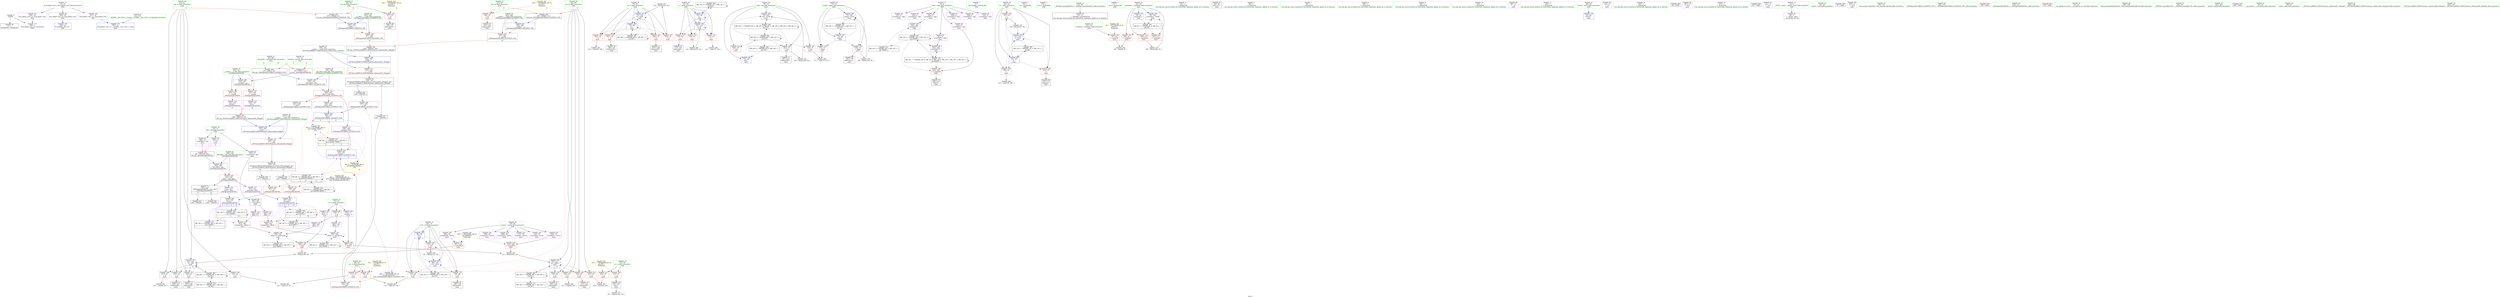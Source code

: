 digraph "SVFG" {
	label="SVFG";

	Node0x55971fe17fd0 [shape=record,color=grey,label="{NodeID: 0\nNullPtr}"];
	Node0x55971fe17fd0 -> Node0x55971fe42510[style=solid];
	Node0x55971fe17fd0 -> Node0x55971fe49710[style=solid];
	Node0x55971fe87290 [shape=record,color=black,label="{NodeID: 443\n279 = PHI(65, 81, )\n1st arg _ZNSt4pairIiiEC2IRiS2_Lb1EEEOT_OT0_ }"];
	Node0x55971fe87290 -> Node0x55971fe44ad0[style=solid];
	Node0x55971fe510a0 [shape=record,color=grey,label="{NodeID: 277\n253 = Binary(252, 94, )\n}"];
	Node0x55971fe510a0 -> Node0x55971fe44860[style=solid];
	Node0x55971fe445f0 [shape=record,color=blue,label="{NodeID: 194\n83\<--211\nnj\<--add42\nmain\n|{|<s6>11}}"];
	Node0x55971fe445f0 -> Node0x55971fe482c0[style=dashed];
	Node0x55971fe445f0 -> Node0x55971fe48390[style=dashed];
	Node0x55971fe445f0 -> Node0x55971fe48460[style=dashed];
	Node0x55971fe445f0 -> Node0x55971fe48530[style=dashed];
	Node0x55971fe445f0 -> Node0x55971fe445f0[style=dashed];
	Node0x55971fe445f0 -> Node0x55971fe5d130[style=dashed];
	Node0x55971fe445f0:s6 -> Node0x55971fe6cac0[style=dashed,color=red];
	Node0x55971fe410f0 [shape=record,color=purple,label="{NodeID: 111\n362\<--184\noffset_1\<--\n}"];
	Node0x55971fe410f0 -> Node0x55971fe4a2a0[style=solid];
	Node0x55971fe3fae0 [shape=record,color=green,label="{NodeID: 28\n59\<--60\nmoves\<--moves_field_insensitive\nmain\n}"];
	Node0x55971fe3fae0 -> Node0x55971fe419c0[style=solid];
	Node0x55971fe3fae0 -> Node0x55971fe41a90[style=solid];
	Node0x55971fe3fae0 -> Node0x55971fe41b60[style=solid];
	Node0x55971fe3fae0 -> Node0x55971fe40c10[style=solid];
	Node0x55971fe3fae0 -> Node0x55971fe40ce0[style=solid];
	Node0x55971fe3fae0 -> Node0x55971fe40db0[style=solid];
	Node0x55971fe5fe30 [shape=record,color=black,label="{NodeID: 305\nMR_14V_2 = PHI(MR_14V_3, MR_14V_1, )\npts\{64 \}\n}"];
	Node0x55971fe5fe30 -> Node0x55971fe49a80[style=dashed];
	Node0x55971fe5fe30 -> Node0x55971fe5fe30[style=dashed];
	Node0x55971fe47830 [shape=record,color=red,label="{NodeID: 139\n175\<--73\n\<--begin\nmain\n}"];
	Node0x55971fe47830 -> Node0x55971fe52420[style=solid];
	Node0x55971fe42340 [shape=record,color=green,label="{NodeID: 56\n347\<--348\n__t.addr\<--__t.addr_field_insensitive\n_ZSt7forwardIiEOT_RNSt16remove_referenceIS0_E4typeE\n}"];
	Node0x55971fe42340 -> Node0x55971fe49300[style=solid];
	Node0x55971fe42340 -> Node0x55971fe45220[style=solid];
	Node0x55971fe48ef0 [shape=record,color=red,label="{NodeID: 167\n315\<--310\n\<--__p.addr\n_ZNSt4pairIiiEaSEOS0_\n}"];
	Node0x55971fe48ef0 -> Node0x55971fe46720[style=solid];
	Node0x55971fe43a90 [shape=record,color=purple,label="{NodeID: 84\n142\<--8\narraydecay\<--tags\nmain\n}"];
	Node0x55971fe39780 [shape=record,color=green,label="{NodeID: 1\n7\<--1\n__dso_handle\<--dummyObj\nGlob }"];
	Node0x55971fe87410 [shape=record,color=black,label="{NodeID: 444\n280 = PHI(67, 83, )\n2nd arg _ZNSt4pairIiiEC2IRiS2_Lb1EEEOT_OT0_ }"];
	Node0x55971fe87410 -> Node0x55971fe44ba0[style=solid];
	Node0x55971fe51220 [shape=record,color=grey,label="{NodeID: 278\n180 = Binary(179, 94, )\n}"];
	Node0x55971fe51220 -> Node0x55971fe4a100[style=solid];
	Node0x55971fe446c0 [shape=record,color=blue,label="{NodeID: 195\n241\<--164\narrayidx57\<--\nmain\n}"];
	Node0x55971fe446c0 -> Node0x55971fe67f30[style=dashed];
	Node0x55971fe411c0 [shape=record,color=purple,label="{NodeID: 112\n360\<--185\noffset_0\<--\n}"];
	Node0x55971fe411c0 -> Node0x55971fe493d0[style=solid];
	Node0x55971fe3fbb0 [shape=record,color=green,label="{NodeID: 29\n61\<--62\ni\<--i_field_insensitive\nmain\n}"];
	Node0x55971fe3fbb0 -> Node0x55971fe46f40[style=solid];
	Node0x55971fe3fbb0 -> Node0x55971fe47010[style=solid];
	Node0x55971fe3fbb0 -> Node0x55971fe470e0[style=solid];
	Node0x55971fe3fbb0 -> Node0x55971fe499b0[style=solid];
	Node0x55971fe3fbb0 -> Node0x55971fe49c20[style=solid];
	Node0x55971fe60330 [shape=record,color=black,label="{NodeID: 306\nMR_20V_2 = PHI(MR_20V_4, MR_20V_1, )\npts\{70 \}\n}"];
	Node0x55971fe60330 -> Node0x55971fe49cf0[style=dashed];
	Node0x55971fe47900 [shape=record,color=red,label="{NodeID: 140\n179\<--73\n\<--begin\nmain\n}"];
	Node0x55971fe47900 -> Node0x55971fe42d90[style=solid];
	Node0x55971fe47900 -> Node0x55971fe51220[style=solid];
	Node0x55971fe42410 [shape=record,color=green,label="{NodeID: 57\n21\<--352\n_GLOBAL__sub_I_Fire_1_0.cpp\<--_GLOBAL__sub_I_Fire_1_0.cpp_field_insensitive\n}"];
	Node0x55971fe42410 -> Node0x55971fe49640[style=solid];
	Node0x55971fe48fc0 [shape=record,color=red,label="{NodeID: 168\n323\<--310\n\<--__p.addr\n_ZNSt4pairIiiEaSEOS0_\n}"];
	Node0x55971fe48fc0 -> Node0x55971fe467f0[style=solid];
	Node0x55971fe43b60 [shape=record,color=purple,label="{NodeID: 85\n159\<--8\narrayidx25\<--tags\nmain\n}"];
	Node0x55971fe1c5b0 [shape=record,color=green,label="{NodeID: 2\n13\<--1\n.str\<--dummyObj\nGlob }"];
	Node0x55971fe513a0 [shape=record,color=grey,label="{NodeID: 279\n128 = Binary(127, 94, )\n}"];
	Node0x55971fe513a0 -> Node0x55971fe49c20[style=solid];
	Node0x55971fe44790 [shape=record,color=blue,label="{NodeID: 196\n75\<--245\nend\<--inc59\nmain\n}"];
	Node0x55971fe44790 -> Node0x55971fe67a30[style=dashed];
	Node0x55971fe41290 [shape=record,color=purple,label="{NodeID: 113\n363\<--185\noffset_1\<--\n}"];
	Node0x55971fe41290 -> Node0x55971fe494a0[style=solid];
	Node0x55971fe3fc80 [shape=record,color=green,label="{NodeID: 30\n63\<--64\nj\<--j_field_insensitive\nmain\n}"];
	Node0x55971fe3fc80 -> Node0x55971fe471b0[style=solid];
	Node0x55971fe3fc80 -> Node0x55971fe47280[style=solid];
	Node0x55971fe3fc80 -> Node0x55971fe47350[style=solid];
	Node0x55971fe3fc80 -> Node0x55971fe49a80[style=solid];
	Node0x55971fe3fc80 -> Node0x55971fe49b50[style=solid];
	Node0x55971fe60830 [shape=record,color=black,label="{NodeID: 307\nMR_22V_2 = PHI(MR_22V_4, MR_22V_1, )\npts\{74 \}\n}"];
	Node0x55971fe60830 -> Node0x55971fe49f60[style=dashed];
	Node0x55971fe479d0 [shape=record,color=red,label="{NodeID: 141\n176\<--75\n\<--end\nmain\n}"];
	Node0x55971fe479d0 -> Node0x55971fe52420[style=solid];
	Node0x55971fe42510 [shape=record,color=black,label="{NodeID: 58\n2\<--3\ndummyVal\<--dummyVal\n}"];
	Node0x55971fe49090 [shape=record,color=red,label="{NodeID: 169\n320\<--317\n\<--call\n_ZNSt4pairIiiEaSEOS0_\n}"];
	Node0x55971fe49090 -> Node0x55971fe44fb0[style=solid];
	Node0x55971fe43c30 [shape=record,color=purple,label="{NodeID: 86\n162\<--8\narrayidx27\<--tags\nmain\n}"];
	Node0x55971fe43c30 -> Node0x55971fe49e90[style=solid];
	Node0x55971fe1c640 [shape=record,color=green,label="{NodeID: 3\n15\<--1\n.str.1\<--dummyObj\nGlob }"];
	Node0x55971fe51520 [shape=record,color=grey,label="{NodeID: 280\n123 = Binary(122, 94, )\n}"];
	Node0x55971fe51520 -> Node0x55971fe49b50[style=solid];
	Node0x55971fe44860 [shape=record,color=blue,label="{NodeID: 197\n79\<--253\nk\<--inc64\nmain\n}"];
	Node0x55971fe44860 -> Node0x55971fe47c40[style=dashed];
	Node0x55971fe44860 -> Node0x55971fe47d10[style=dashed];
	Node0x55971fe44860 -> Node0x55971fe47de0[style=dashed];
	Node0x55971fe44860 -> Node0x55971fe47eb0[style=dashed];
	Node0x55971fe44860 -> Node0x55971fe44450[style=dashed];
	Node0x55971fe44860 -> Node0x55971fe44860[style=dashed];
	Node0x55971fe44860 -> Node0x55971fe61630[style=dashed];
	Node0x55971fe41360 [shape=record,color=purple,label="{NodeID: 114\n292\<--290\nfirst\<--this1\n_ZNSt4pairIiiEC2IRiS2_Lb1EEEOT_OT0_\n}"];
	Node0x55971fe41360 -> Node0x55971fe44c70[style=solid];
	Node0x55971fe3fd50 [shape=record,color=green,label="{NodeID: 31\n65\<--66\nbi\<--bi_field_insensitive\nmain\n|{|<s1>8}}"];
	Node0x55971fe3fd50 -> Node0x55971fe47420[style=solid];
	Node0x55971fe3fd50:s1 -> Node0x55971fe87290[style=solid,color=red];
	Node0x55971fe61540 [shape=record,color=black,label="{NodeID: 308\nMR_24V_2 = PHI(MR_24V_4, MR_24V_1, )\npts\{76 \}\n}"];
	Node0x55971fe61540 -> Node0x55971fe4a030[style=dashed];
	Node0x55971fe47aa0 [shape=record,color=red,label="{NodeID: 142\n244\<--75\n\<--end\nmain\n}"];
	Node0x55971fe47aa0 -> Node0x55971fe434e0[style=solid];
	Node0x55971fe47aa0 -> Node0x55971fe45ed0[style=solid];
	Node0x55971fe42610 [shape=record,color=black,label="{NodeID: 59\n32\<--33\n\<--_ZNSt8ios_base4InitD1Ev\nCan only get source location for instruction, argument, global var or function.}"];
	Node0x55971fe49160 [shape=record,color=red,label="{NodeID: 170\n326\<--325\n\<--call3\n_ZNSt4pairIiiEaSEOS0_\n}"];
	Node0x55971fe49160 -> Node0x55971fe45080[style=solid];
	Node0x55971fe43d00 [shape=record,color=purple,label="{NodeID: 87\n229\<--8\narrayidx51\<--tags\nmain\n}"];
	Node0x55971fe1c8f0 [shape=record,color=green,label="{NodeID: 4\n17\<--1\n.str.2\<--dummyObj\nGlob }"];
	Node0x55971fe516a0 [shape=record,color=grey,label="{NodeID: 281\n202 = Binary(196, 201, )\n}"];
	Node0x55971fe516a0 -> Node0x55971fe44520[style=solid];
	Node0x55971fe44930 [shape=record,color=blue,label="{NodeID: 198\n53\<--265\ncaseIndex\<--inc68\nmain\n}"];
	Node0x55971fe44930 -> Node0x55971fe5f430[style=dashed];
	Node0x55971fe464b0 [shape=record,color=purple,label="{NodeID: 115\n299\<--290\nsecond\<--this1\n_ZNSt4pairIiiEC2IRiS2_Lb1EEEOT_OT0_\n}"];
	Node0x55971fe464b0 -> Node0x55971fe44d40[style=solid];
	Node0x55971fe3fe20 [shape=record,color=green,label="{NodeID: 32\n67\<--68\nbj\<--bj_field_insensitive\nmain\n|{|<s1>8}}"];
	Node0x55971fe3fe20 -> Node0x55971fe474f0[style=solid];
	Node0x55971fe3fe20:s1 -> Node0x55971fe87410[style=solid,color=red];
	Node0x55971fe61630 [shape=record,color=black,label="{NodeID: 309\nMR_26V_2 = PHI(MR_26V_3, MR_26V_1, )\npts\{80 \}\n}"];
	Node0x55971fe61630 -> Node0x55971fe44450[style=dashed];
	Node0x55971fe61630 -> Node0x55971fe61630[style=dashed];
	Node0x55971fe47b70 [shape=record,color=red,label="{NodeID: 143\n258\<--75\n\<--end\nmain\n}"];
	Node0x55971fe42710 [shape=record,color=black,label="{NodeID: 60\n184\<--77\n\<--p\nmain\n}"];
	Node0x55971fe42710 -> Node0x55971fe41020[style=solid];
	Node0x55971fe42710 -> Node0x55971fe410f0[style=solid];
	Node0x55971fe72820 [shape=record,color=yellow,style=double,label="{NodeID: 420\n44V_3 = CSCHI(MR_44V_2)\npts\{720000 720001 \}\nCS[]|{|<s1>9}}"];
	Node0x55971fe72820 -> Node0x55971fe63e30[style=dashed];
	Node0x55971fe72820:s1 -> Node0x55971fe6ccb0[style=dashed,color=red];
	Node0x55971fe49230 [shape=record,color=red,label="{NodeID: 171\n343\<--340\n\<--__t.addr\n_ZSt7forwardIRiEOT_RNSt16remove_referenceIS1_E4typeE\n}"];
	Node0x55971fe49230 -> Node0x55971fe43750[style=solid];
	Node0x55971fe43dd0 [shape=record,color=purple,label="{NodeID: 88\n232\<--8\narrayidx53\<--tags\nmain\n}"];
	Node0x55971fe43dd0 -> Node0x55971fe48940[style=solid];
	Node0x55971fe1c9b0 [shape=record,color=green,label="{NodeID: 5\n20\<--1\n\<--dummyObj\nCan only get source location for instruction, argument, global var or function.}"];
	Node0x55971fe51820 [shape=record,color=grey,label="{NodeID: 282\n137 = cmp(135, 136, )\n}"];
	Node0x55971fe44a00 [shape=record,color=blue,label="{NodeID: 199\n281\<--278\nthis.addr\<--this\n_ZNSt4pairIiiEC2IRiS2_Lb1EEEOT_OT0_\n}"];
	Node0x55971fe44a00 -> Node0x55971fe48a10[style=dashed];
	Node0x55971fe46580 [shape=record,color=purple,label="{NodeID: 116\n321\<--314\nfirst2\<--this1\n_ZNSt4pairIiiEaSEOS0_\n}"];
	Node0x55971fe46580 -> Node0x55971fe44fb0[style=solid];
	Node0x55971fe3fef0 [shape=record,color=green,label="{NodeID: 33\n69\<--70\ni15\<--i15_field_insensitive\nmain\n}"];
	Node0x55971fe3fef0 -> Node0x55971fe475c0[style=solid];
	Node0x55971fe3fef0 -> Node0x55971fe47690[style=solid];
	Node0x55971fe3fef0 -> Node0x55971fe47760[style=solid];
	Node0x55971fe3fef0 -> Node0x55971fe49cf0[style=solid];
	Node0x55971fe3fef0 -> Node0x55971fe49dc0[style=solid];
	Node0x55971fe61b30 [shape=record,color=black,label="{NodeID: 310\nMR_28V_2 = PHI(MR_28V_3, MR_28V_1, )\npts\{82 \}\n}"];
	Node0x55971fe61b30 -> Node0x55971fe5cc30[style=dashed];
	Node0x55971fe47c40 [shape=record,color=red,label="{NodeID: 144\n192\<--79\n\<--k\nmain\n}"];
	Node0x55971fe47c40 -> Node0x55971fe525a0[style=solid];
	Node0x55971fe427e0 [shape=record,color=black,label="{NodeID: 61\n48\<--88\nmain_ret\<--\nmain\n}"];
	Node0x55971fe6a960 [shape=record,color=yellow,style=double,label="{NodeID: 338\n4V_1 = ENCHI(MR_4V_0)\npts\{52 \}\nFun[main]}"];
	Node0x55971fe6a960 -> Node0x55971fe468c0[style=dashed];
	Node0x55971fe49300 [shape=record,color=red,label="{NodeID: 172\n350\<--347\n\<--__t.addr\n_ZSt7forwardIiEOT_RNSt16remove_referenceIS0_E4typeE\n}"];
	Node0x55971fe49300 -> Node0x55971fe43820[style=solid];
	Node0x55971fe43ea0 [shape=record,color=purple,label="{NodeID: 89\n238\<--8\narrayidx55\<--tags\nmain\n}"];
	Node0x55971fe28660 [shape=record,color=green,label="{NodeID: 6\n88\<--1\n\<--dummyObj\nCan only get source location for instruction, argument, global var or function.}"];
	Node0x55971fe6cac0 [shape=record,color=yellow,style=double,label="{NodeID: 366\n58V_1 = ENCHI(MR_58V_0)\npts\{66 68 82 84 \}\nFun[_ZNSt4pairIiiEC2IRiS2_Lb1EEEOT_OT0_]}"];
	Node0x55971fe6cac0 -> Node0x55971fe48c80[style=dashed];
	Node0x55971fe6cac0 -> Node0x55971fe48d50[style=dashed];
	Node0x55971fe519a0 [shape=record,color=grey,label="{NodeID: 283\n214 = cmp(88, 213, )\n}"];
	Node0x55971fe44ad0 [shape=record,color=blue,label="{NodeID: 200\n283\<--279\n__x.addr\<--__x\n_ZNSt4pairIiiEC2IRiS2_Lb1EEEOT_OT0_\n}"];
	Node0x55971fe44ad0 -> Node0x55971fe48ae0[style=dashed];
	Node0x55971fe46650 [shape=record,color=purple,label="{NodeID: 117\n327\<--314\nsecond4\<--this1\n_ZNSt4pairIiiEaSEOS0_\n}"];
	Node0x55971fe46650 -> Node0x55971fe45080[style=solid];
	Node0x55971fe3ffc0 [shape=record,color=green,label="{NodeID: 34\n71\<--72\nref.tmp\<--ref.tmp_field_insensitive\nmain\n|{<s0>8|<s1>9}}"];
	Node0x55971fe3ffc0:s0 -> Node0x55971fe87110[style=solid,color=red];
	Node0x55971fe3ffc0:s1 -> Node0x55971fe85c30[style=solid,color=red];
	Node0x55971fe62030 [shape=record,color=black,label="{NodeID: 311\nMR_30V_2 = PHI(MR_30V_3, MR_30V_1, )\npts\{84 \}\n}"];
	Node0x55971fe62030 -> Node0x55971fe5d130[style=dashed];
	Node0x55971fe47d10 [shape=record,color=red,label="{NodeID: 145\n197\<--79\n\<--k\nmain\n}"];
	Node0x55971fe47d10 -> Node0x55971fe42f30[style=solid];
	Node0x55971fe428b0 [shape=record,color=black,label="{NodeID: 62\n114\<--113\nidxprom\<--\nmain\n}"];
	Node0x55971fe493d0 [shape=record,color=red,label="{NodeID: 173\n361\<--360\ndummyVal\<--offset_0\nmain\n}"];
	Node0x55971fe493d0 -> Node0x55971fe4a1d0[style=solid];
	Node0x55971fe43f70 [shape=record,color=purple,label="{NodeID: 90\n241\<--8\narrayidx57\<--tags\nmain\n}"];
	Node0x55971fe43f70 -> Node0x55971fe446c0[style=solid];
	Node0x55971fe28720 [shape=record,color=green,label="{NodeID: 7\n94\<--1\n\<--dummyObj\nCan only get source location for instruction, argument, global var or function.}"];
	Node0x55971fe51b20 [shape=record,color=grey,label="{NodeID: 284\n221 = cmp(88, 220, )\n}"];
	Node0x55971fe44ba0 [shape=record,color=blue,label="{NodeID: 201\n285\<--280\n__y.addr\<--__y\n_ZNSt4pairIiiEC2IRiS2_Lb1EEEOT_OT0_\n}"];
	Node0x55971fe44ba0 -> Node0x55971fe48bb0[style=dashed];
	Node0x55971fe46720 [shape=record,color=purple,label="{NodeID: 118\n316\<--315\nfirst\<--\n_ZNSt4pairIiiEaSEOS0_\n|{<s0>16}}"];
	Node0x55971fe46720:s0 -> Node0x55971fe86d80[style=solid,color=red];
	Node0x55971fe40090 [shape=record,color=green,label="{NodeID: 35\n73\<--74\nbegin\<--begin_field_insensitive\nmain\n}"];
	Node0x55971fe40090 -> Node0x55971fe47830[style=solid];
	Node0x55971fe40090 -> Node0x55971fe47900[style=solid];
	Node0x55971fe40090 -> Node0x55971fe49f60[style=solid];
	Node0x55971fe40090 -> Node0x55971fe4a100[style=solid];
	Node0x55971fe62530 [shape=record,color=black,label="{NodeID: 312\nMR_32V_2 = PHI(MR_32V_4, MR_32V_1, )\npts\{90000 \}\n}"];
	Node0x55971fe62530 -> Node0x55971fe49e90[style=dashed];
	Node0x55971fe47de0 [shape=record,color=red,label="{NodeID: 146\n206\<--79\n\<--k\nmain\n}"];
	Node0x55971fe47de0 -> Node0x55971fe43000[style=solid];
	Node0x55971fe42980 [shape=record,color=black,label="{NodeID: 63\n117\<--116\nidxprom8\<--\nmain\n}"];
	Node0x55971fe72bc0 [shape=record,color=yellow,style=double,label="{NodeID: 423\n46V_5 = CSCHI(MR_46V_4)\npts\{860000 860001 \}\nCS[]|{|<s1>12}}"];
	Node0x55971fe72bc0 -> Node0x55971fe66b30[style=dashed];
	Node0x55971fe72bc0:s1 -> Node0x55971fe6ccb0[style=dashed,color=red];
	Node0x55971fe6ab20 [shape=record,color=yellow,style=double,label="{NodeID: 340\n8V_1 = ENCHI(MR_8V_0)\npts\{56 \}\nFun[main]}"];
	Node0x55971fe6ab20 -> Node0x55971fe46c00[style=dashed];
	Node0x55971fe6ab20 -> Node0x55971fe46cd0[style=dashed];
	Node0x55971fe494a0 [shape=record,color=red,label="{NodeID: 174\n364\<--363\ndummyVal\<--offset_1\nmain\n}"];
	Node0x55971fe494a0 -> Node0x55971fe4a2a0[style=solid];
	Node0x55971fe44040 [shape=record,color=purple,label="{NodeID: 91\n168\<--10\n\<--bfs\nmain\n|{<s0>9}}"];
	Node0x55971fe44040:s0 -> Node0x55971fe84940[style=solid,color=red];
	Node0x55971fe287e0 [shape=record,color=green,label="{NodeID: 8\n106\<--1\n\<--dummyObj\nCan only get source location for instruction, argument, global var or function.}"];
	Node0x55971fe6ccb0 [shape=record,color=yellow,style=double,label="{NodeID: 368\n66V_1 = ENCHI(MR_66V_0)\npts\{720000 720001 860000 860001 \}\nFun[_ZNSt4pairIiiEaSEOS0_]}"];
	Node0x55971fe6ccb0 -> Node0x55971fe49090[style=dashed];
	Node0x55971fe6ccb0 -> Node0x55971fe49160[style=dashed];
	Node0x55971fe51ca0 [shape=record,color=grey,label="{NodeID: 285\n218 = cmp(216, 217, )\n}"];
	Node0x55971fe44c70 [shape=record,color=blue,label="{NodeID: 202\n292\<--297\nfirst\<--\n_ZNSt4pairIiiEC2IRiS2_Lb1EEEOT_OT0_\n|{<s0>8|<s1>11}}"];
	Node0x55971fe44c70:s0 -> Node0x55971fe72820[style=dashed,color=blue];
	Node0x55971fe44c70:s1 -> Node0x55971fe72bc0[style=dashed,color=blue];
	Node0x55971fe467f0 [shape=record,color=purple,label="{NodeID: 119\n324\<--323\nsecond\<--\n_ZNSt4pairIiiEaSEOS0_\n|{<s0>17}}"];
	Node0x55971fe467f0:s0 -> Node0x55971fe86d80[style=solid,color=red];
	Node0x55971fe40160 [shape=record,color=green,label="{NodeID: 36\n75\<--76\nend\<--end_field_insensitive\nmain\n}"];
	Node0x55971fe40160 -> Node0x55971fe479d0[style=solid];
	Node0x55971fe40160 -> Node0x55971fe47aa0[style=solid];
	Node0x55971fe40160 -> Node0x55971fe47b70[style=solid];
	Node0x55971fe40160 -> Node0x55971fe4a030[style=solid];
	Node0x55971fe40160 -> Node0x55971fe44790[style=solid];
	Node0x55971fe62a30 [shape=record,color=black,label="{NodeID: 313\nMR_34V_2 = PHI(MR_34V_4, MR_34V_1, )\npts\{120000 \}\n|{<s0>9}}"];
	Node0x55971fe62a30:s0 -> Node0x55971fe44fb0[style=dashed,color=red];
	Node0x55971fe47eb0 [shape=record,color=red,label="{NodeID: 147\n252\<--79\n\<--k\nmain\n}"];
	Node0x55971fe47eb0 -> Node0x55971fe510a0[style=solid];
	Node0x55971fe42a50 [shape=record,color=black,label="{NodeID: 64\n140\<--139\nidxprom19\<--\nmain\n}"];
	Node0x55971fe6ac00 [shape=record,color=yellow,style=double,label="{NodeID: 341\n10V_1 = ENCHI(MR_10V_0)\npts\{58 \}\nFun[main]}"];
	Node0x55971fe6ac00 -> Node0x55971fe46da0[style=dashed];
	Node0x55971fe6ac00 -> Node0x55971fe46e70[style=dashed];
	Node0x55971fe49570 [shape=record,color=blue,label="{NodeID: 175\n356\<--20\nllvm.global_ctors_0\<--\nGlob }"];
	Node0x55971fe44110 [shape=record,color=purple,label="{NodeID: 92\n183\<--10\narrayidx32\<--bfs\nmain\n}"];
	Node0x55971fe44110 -> Node0x55971fe42e60[style=solid];
	Node0x55971fe288a0 [shape=record,color=green,label="{NodeID: 9\n146\<--1\n\<--dummyObj\nCan only get source location for instruction, argument, global var or function.}"];
	Node0x55971fe51e20 [shape=record,color=grey,label="{NodeID: 286\n111 = cmp(110, 106, )\n}"];
	Node0x55971fe44d40 [shape=record,color=blue,label="{NodeID: 203\n299\<--302\nsecond\<--\n_ZNSt4pairIiiEC2IRiS2_Lb1EEEOT_OT0_\n|{<s0>8|<s1>11}}"];
	Node0x55971fe44d40:s0 -> Node0x55971fe72820[style=dashed,color=blue];
	Node0x55971fe44d40:s1 -> Node0x55971fe72bc0[style=dashed,color=blue];
	Node0x55971fe468c0 [shape=record,color=red,label="{NodeID: 120\n97\<--51\n\<--caseNum\nmain\n}"];
	Node0x55971fe468c0 -> Node0x55971fe522a0[style=solid];
	Node0x55971fe40230 [shape=record,color=green,label="{NodeID: 37\n77\<--78\np\<--p_field_insensitive\nmain\n}"];
	Node0x55971fe40230 -> Node0x55971fe42710[style=solid];
	Node0x55971fe40230 -> Node0x55971fe40e80[style=solid];
	Node0x55971fe40230 -> Node0x55971fe40f50[style=solid];
	Node0x55971fe62f30 [shape=record,color=black,label="{NodeID: 314\nMR_36V_2 = PHI(MR_36V_4, MR_36V_1, )\npts\{120001 \}\n|{<s0>9}}"];
	Node0x55971fe62f30:s0 -> Node0x55971fe45080[style=dashed,color=red];
	Node0x55971fe47f80 [shape=record,color=red,label="{NodeID: 148\n213\<--81\n\<--ni\nmain\n}"];
	Node0x55971fe47f80 -> Node0x55971fe519a0[style=solid];
	Node0x55971fe42b20 [shape=record,color=black,label="{NodeID: 65\n144\<--143\nconv\<--\nmain\n}"];
	Node0x55971fe42b20 -> Node0x55971fe46050[style=solid];
	Node0x55971fe49640 [shape=record,color=blue,label="{NodeID: 176\n357\<--21\nllvm.global_ctors_1\<--_GLOBAL__sub_I_Fire_1_0.cpp\nGlob }"];
	Node0x55971fe441e0 [shape=record,color=purple,label="{NodeID: 93\n248\<--10\narrayidx61\<--bfs\nmain\n|{<s0>12}}"];
	Node0x55971fe441e0:s0 -> Node0x55971fe84940[style=solid,color=red];
	Node0x55971fe28960 [shape=record,color=green,label="{NodeID: 10\n148\<--1\n\<--dummyObj\nCan only get source location for instruction, argument, global var or function.}"];
	Node0x55971fe51fa0 [shape=record,color=grey,label="{NodeID: 287\n225 = cmp(223, 224, )\n}"];
	Node0x55971fe44e10 [shape=record,color=blue,label="{NodeID: 204\n308\<--306\nthis.addr\<--this\n_ZNSt4pairIiiEaSEOS0_\n}"];
	Node0x55971fe44e10 -> Node0x55971fe48e20[style=dashed];
	Node0x55971fe46990 [shape=record,color=red,label="{NodeID: 121\n96\<--53\n\<--caseIndex\nmain\n}"];
	Node0x55971fe46990 -> Node0x55971fe522a0[style=solid];
	Node0x55971fe40300 [shape=record,color=green,label="{NodeID: 38\n79\<--80\nk\<--k_field_insensitive\nmain\n}"];
	Node0x55971fe40300 -> Node0x55971fe47c40[style=solid];
	Node0x55971fe40300 -> Node0x55971fe47d10[style=solid];
	Node0x55971fe40300 -> Node0x55971fe47de0[style=solid];
	Node0x55971fe40300 -> Node0x55971fe47eb0[style=solid];
	Node0x55971fe40300 -> Node0x55971fe44450[style=solid];
	Node0x55971fe40300 -> Node0x55971fe44860[style=solid];
	Node0x55971fe63430 [shape=record,color=black,label="{NodeID: 315\nMR_40V_2 = PHI(MR_40V_3, MR_40V_1, )\npts\{780000 \}\n}"];
	Node0x55971fe63430 -> Node0x55971fe4a1d0[style=dashed];
	Node0x55971fe63430 -> Node0x55971fe63430[style=dashed];
	Node0x55971fe48050 [shape=record,color=red,label="{NodeID: 149\n216\<--81\n\<--ni\nmain\n}"];
	Node0x55971fe48050 -> Node0x55971fe51ca0[style=solid];
	Node0x55971fe42bf0 [shape=record,color=black,label="{NodeID: 66\n158\<--157\nidxprom24\<--\nmain\n}"];
	Node0x55971fe84940 [shape=record,color=black,label="{NodeID: 426\n306 = PHI(168, 248, )\n0th arg _ZNSt4pairIiiEaSEOS0_ }"];
	Node0x55971fe84940 -> Node0x55971fe44e10[style=solid];
	Node0x55971fe49710 [shape=record,color=blue, style = dotted,label="{NodeID: 177\n358\<--3\nllvm.global_ctors_2\<--dummyVal\nGlob }"];
	Node0x55971fe442b0 [shape=record,color=purple,label="{NodeID: 94\n89\<--13\n\<--.str\nmain\n}"];
	Node0x55971fe28a60 [shape=record,color=green,label="{NodeID: 11\n149\<--1\n\<--dummyObj\nCan only get source location for instruction, argument, global var or function.}"];
	Node0x55971fe52120 [shape=record,color=grey,label="{NodeID: 288\n105 = cmp(104, 106, )\n}"];
	Node0x55971fe44ee0 [shape=record,color=blue,label="{NodeID: 205\n310\<--307\n__p.addr\<--__p\n_ZNSt4pairIiiEaSEOS0_\n}"];
	Node0x55971fe44ee0 -> Node0x55971fe48ef0[style=dashed];
	Node0x55971fe44ee0 -> Node0x55971fe48fc0[style=dashed];
	Node0x55971fe46a60 [shape=record,color=red,label="{NodeID: 122\n257\<--53\n\<--caseIndex\nmain\n}"];
	Node0x55971fe403d0 [shape=record,color=green,label="{NodeID: 39\n81\<--82\nni\<--ni_field_insensitive\nmain\n|{|<s5>11}}"];
	Node0x55971fe403d0 -> Node0x55971fe47f80[style=solid];
	Node0x55971fe403d0 -> Node0x55971fe48050[style=solid];
	Node0x55971fe403d0 -> Node0x55971fe48120[style=solid];
	Node0x55971fe403d0 -> Node0x55971fe481f0[style=solid];
	Node0x55971fe403d0 -> Node0x55971fe44520[style=solid];
	Node0x55971fe403d0:s5 -> Node0x55971fe87290[style=solid,color=red];
	Node0x55971fe63930 [shape=record,color=black,label="{NodeID: 316\nMR_42V_2 = PHI(MR_42V_3, MR_42V_1, )\npts\{780001 \}\n}"];
	Node0x55971fe63930 -> Node0x55971fe4a2a0[style=dashed];
	Node0x55971fe63930 -> Node0x55971fe63930[style=dashed];
	Node0x55971fe48120 [shape=record,color=red,label="{NodeID: 150\n227\<--81\n\<--ni\nmain\n}"];
	Node0x55971fe48120 -> Node0x55971fe430d0[style=solid];
	Node0x55971fe42cc0 [shape=record,color=black,label="{NodeID: 67\n161\<--160\nidxprom26\<--\nmain\n}"];
	Node0x55971fe85c30 [shape=record,color=black,label="{NodeID: 427\n307 = PHI(71, 85, )\n1st arg _ZNSt4pairIiiEaSEOS0_ }"];
	Node0x55971fe85c30 -> Node0x55971fe44ee0[style=solid];
	Node0x55971fe6aea0 [shape=record,color=yellow,style=double,label="{NodeID: 344\n16V_1 = ENCHI(MR_16V_0)\npts\{66 \}\nFun[main]|{|<s1>8}}"];
	Node0x55971fe6aea0 -> Node0x55971fe47420[style=dashed];
	Node0x55971fe6aea0:s1 -> Node0x55971fe6cac0[style=dashed,color=red];
	Node0x55971fe49810 [shape=record,color=blue,label="{NodeID: 178\n49\<--88\nretval\<--\nmain\n}"];
	Node0x55971fe44380 [shape=record,color=purple,label="{NodeID: 95\n119\<--13\n\<--.str\nmain\n}"];
	Node0x55971fe28b60 [shape=record,color=green,label="{NodeID: 12\n164\<--1\n\<--dummyObj\nCan only get source location for instruction, argument, global var or function.}"];
	Node0x55971fe522a0 [shape=record,color=grey,label="{NodeID: 289\n98 = cmp(96, 97, )\n}"];
	Node0x55971fe44fb0 [shape=record,color=blue,label="{NodeID: 206\n321\<--320\nfirst2\<--\n_ZNSt4pairIiiEaSEOS0_\n|{<s0>9|<s1>9|<s2>9|<s3>12}}"];
	Node0x55971fe44fb0:s0 -> Node0x55971fe493d0[style=dashed,color=blue];
	Node0x55971fe44fb0:s1 -> Node0x55971fe62a30[style=dashed,color=blue];
	Node0x55971fe44fb0:s2 -> Node0x55971fe66130[style=dashed,color=blue];
	Node0x55971fe44fb0:s3 -> Node0x55971fe66130[style=dashed,color=blue];
	Node0x55971fe46b30 [shape=record,color=red,label="{NodeID: 123\n264\<--53\n\<--caseIndex\nmain\n}"];
	Node0x55971fe46b30 -> Node0x55971fe46350[style=solid];
	Node0x55971fe404a0 [shape=record,color=green,label="{NodeID: 40\n83\<--84\nnj\<--nj_field_insensitive\nmain\n|{|<s5>11}}"];
	Node0x55971fe404a0 -> Node0x55971fe482c0[style=solid];
	Node0x55971fe404a0 -> Node0x55971fe48390[style=solid];
	Node0x55971fe404a0 -> Node0x55971fe48460[style=solid];
	Node0x55971fe404a0 -> Node0x55971fe48530[style=solid];
	Node0x55971fe404a0 -> Node0x55971fe445f0[style=solid];
	Node0x55971fe404a0:s5 -> Node0x55971fe87410[style=solid,color=red];
	Node0x55971fe63e30 [shape=record,color=black,label="{NodeID: 317\nMR_44V_2 = PHI(MR_44V_3, MR_44V_1, )\npts\{720000 720001 \}\n|{<s0>8|<s1>8}}"];
	Node0x55971fe63e30:s0 -> Node0x55971fe44c70[style=dashed,color=red];
	Node0x55971fe63e30:s1 -> Node0x55971fe44d40[style=dashed,color=red];
	Node0x55971fe481f0 [shape=record,color=red,label="{NodeID: 151\n236\<--81\n\<--ni\nmain\n}"];
	Node0x55971fe481f0 -> Node0x55971fe43340[style=solid];
	Node0x55971fe42d90 [shape=record,color=black,label="{NodeID: 68\n182\<--179\nidxprom31\<--\nmain\n}"];
	Node0x55971fe85db0 [shape=record,color=black,label="{NodeID: 428\n90 = PHI()\n}"];
	Node0x55971fe6af80 [shape=record,color=yellow,style=double,label="{NodeID: 345\n18V_1 = ENCHI(MR_18V_0)\npts\{68 \}\nFun[main]|{|<s1>8}}"];
	Node0x55971fe6af80 -> Node0x55971fe474f0[style=dashed];
	Node0x55971fe6af80:s1 -> Node0x55971fe6cac0[style=dashed,color=red];
	Node0x55971fe498e0 [shape=record,color=blue,label="{NodeID: 179\n53\<--94\ncaseIndex\<--\nmain\n}"];
	Node0x55971fe498e0 -> Node0x55971fe5f430[style=dashed];
	Node0x55971fe41450 [shape=record,color=purple,label="{NodeID: 96\n100\<--15\n\<--.str.1\nmain\n}"];
	Node0x55971fe3ed80 [shape=record,color=green,label="{NodeID: 13\n187\<--1\n\<--dummyObj\nCan only get source location for instruction, argument, global var or function.}"];
	Node0x55971fe52420 [shape=record,color=grey,label="{NodeID: 290\n177 = cmp(175, 176, )\n}"];
	Node0x55971fe45080 [shape=record,color=blue,label="{NodeID: 207\n327\<--326\nsecond4\<--\n_ZNSt4pairIiiEaSEOS0_\n|{<s0>9|<s1>9|<s2>9|<s3>12}}"];
	Node0x55971fe45080:s0 -> Node0x55971fe494a0[style=dashed,color=blue];
	Node0x55971fe45080:s1 -> Node0x55971fe62f30[style=dashed,color=blue];
	Node0x55971fe45080:s2 -> Node0x55971fe66630[style=dashed,color=blue];
	Node0x55971fe45080:s3 -> Node0x55971fe66630[style=dashed,color=blue];
	Node0x55971fe46c00 [shape=record,color=red,label="{NodeID: 124\n136\<--55\n\<--si\nmain\n}"];
	Node0x55971fe46c00 -> Node0x55971fe51820[style=solid];
	Node0x55971fe40570 [shape=record,color=green,label="{NodeID: 41\n85\<--86\nref.tmp58\<--ref.tmp58_field_insensitive\nmain\n|{<s0>11|<s1>12}}"];
	Node0x55971fe40570:s0 -> Node0x55971fe87110[style=solid,color=red];
	Node0x55971fe40570:s1 -> Node0x55971fe85c30[style=solid,color=red];
	Node0x55971fe64330 [shape=record,color=black,label="{NodeID: 318\nMR_46V_2 = PHI(MR_46V_3, MR_46V_1, )\npts\{860000 860001 \}\n}"];
	Node0x55971fe64330 -> Node0x55971fe64330[style=dashed];
	Node0x55971fe64330 -> Node0x55971fe66b30[style=dashed];
	Node0x55971fe482c0 [shape=record,color=red,label="{NodeID: 152\n220\<--83\n\<--nj\nmain\n}"];
	Node0x55971fe482c0 -> Node0x55971fe51b20[style=solid];
	Node0x55971fe42e60 [shape=record,color=black,label="{NodeID: 69\n185\<--183\n\<--arrayidx32\nmain\n}"];
	Node0x55971fe42e60 -> Node0x55971fe411c0[style=solid];
	Node0x55971fe42e60 -> Node0x55971fe41290[style=solid];
	Node0x55971fe85eb0 [shape=record,color=black,label="{NodeID: 429\n101 = PHI()\n}"];
	Node0x55971fe499b0 [shape=record,color=blue,label="{NodeID: 180\n61\<--88\ni\<--\nmain\n}"];
	Node0x55971fe499b0 -> Node0x55971fe46f40[style=dashed];
	Node0x55971fe499b0 -> Node0x55971fe47010[style=dashed];
	Node0x55971fe499b0 -> Node0x55971fe470e0[style=dashed];
	Node0x55971fe499b0 -> Node0x55971fe49c20[style=dashed];
	Node0x55971fe499b0 -> Node0x55971fe5f930[style=dashed];
	Node0x55971fe41520 [shape=record,color=purple,label="{NodeID: 97\n131\<--15\n\<--.str.1\nmain\n}"];
	Node0x55971fe3ee10 [shape=record,color=green,label="{NodeID: 14\n4\<--6\n_ZStL8__ioinit\<--_ZStL8__ioinit_field_insensitive\nGlob }"];
	Node0x55971fe3ee10 -> Node0x55971fe438f0[style=solid];
	Node0x55971fe525a0 [shape=record,color=grey,label="{NodeID: 291\n193 = cmp(192, 106, )\n}"];
	Node0x55971fe45150 [shape=record,color=blue,label="{NodeID: 208\n340\<--339\n__t.addr\<--__t\n_ZSt7forwardIRiEOT_RNSt16remove_referenceIS1_E4typeE\n}"];
	Node0x55971fe45150 -> Node0x55971fe49230[style=dashed];
	Node0x55971fe46cd0 [shape=record,color=red,label="{NodeID: 125\n217\<--55\n\<--si\nmain\n}"];
	Node0x55971fe46cd0 -> Node0x55971fe51ca0[style=solid];
	Node0x55971fe40640 [shape=record,color=green,label="{NodeID: 42\n91\<--92\nscanf\<--scanf_field_insensitive\n}"];
	Node0x55971fe48390 [shape=record,color=red,label="{NodeID: 153\n223\<--83\n\<--nj\nmain\n}"];
	Node0x55971fe48390 -> Node0x55971fe51fa0[style=solid];
	Node0x55971fe42f30 [shape=record,color=black,label="{NodeID: 70\n198\<--197\nidxprom36\<--\nmain\n}"];
	Node0x55971fe85fb0 [shape=record,color=black,label="{NodeID: 430\n31 = PHI()\n}"];
	Node0x55971fe49a80 [shape=record,color=blue,label="{NodeID: 181\n63\<--88\nj\<--\nmain\n}"];
	Node0x55971fe49a80 -> Node0x55971fe471b0[style=dashed];
	Node0x55971fe49a80 -> Node0x55971fe47280[style=dashed];
	Node0x55971fe49a80 -> Node0x55971fe47350[style=dashed];
	Node0x55971fe49a80 -> Node0x55971fe49a80[style=dashed];
	Node0x55971fe49a80 -> Node0x55971fe49b50[style=dashed];
	Node0x55971fe49a80 -> Node0x55971fe5fe30[style=dashed];
	Node0x55971fe415f0 [shape=record,color=purple,label="{NodeID: 98\n259\<--17\n\<--.str.2\nmain\n}"];
	Node0x55971fe3eed0 [shape=record,color=green,label="{NodeID: 15\n8\<--9\ntags\<--tags_field_insensitive\nGlob }"];
	Node0x55971fe3eed0 -> Node0x55971fe439c0[style=solid];
	Node0x55971fe3eed0 -> Node0x55971fe43a90[style=solid];
	Node0x55971fe3eed0 -> Node0x55971fe43b60[style=solid];
	Node0x55971fe3eed0 -> Node0x55971fe43c30[style=solid];
	Node0x55971fe3eed0 -> Node0x55971fe43d00[style=solid];
	Node0x55971fe3eed0 -> Node0x55971fe43dd0[style=solid];
	Node0x55971fe3eed0 -> Node0x55971fe43ea0[style=solid];
	Node0x55971fe3eed0 -> Node0x55971fe43f70[style=solid];
	Node0x55971fe45220 [shape=record,color=blue,label="{NodeID: 209\n347\<--346\n__t.addr\<--__t\n_ZSt7forwardIiEOT_RNSt16remove_referenceIS0_E4typeE\n}"];
	Node0x55971fe45220 -> Node0x55971fe49300[style=dashed];
	Node0x55971fe46da0 [shape=record,color=red,label="{NodeID: 126\n143\<--57\n\<--sj\nmain\n}"];
	Node0x55971fe46da0 -> Node0x55971fe42b20[style=solid];
	Node0x55971fe40740 [shape=record,color=green,label="{NodeID: 43\n150\<--151\nllvm.memset.p0i8.i64\<--llvm.memset.p0i8.i64_field_insensitive\n}"];
	Node0x55971fe48460 [shape=record,color=red,label="{NodeID: 154\n230\<--83\n\<--nj\nmain\n}"];
	Node0x55971fe48460 -> Node0x55971fe431a0[style=solid];
	Node0x55971fe43000 [shape=record,color=black,label="{NodeID: 71\n207\<--206\nidxprom39\<--\nmain\n}"];
	Node0x55971fe860b0 [shape=record,color=black,label="{NodeID: 431\n169 = PHI(305, )\n}"];
	Node0x55971fe49b50 [shape=record,color=blue,label="{NodeID: 182\n63\<--123\nj\<--inc\nmain\n}"];
	Node0x55971fe49b50 -> Node0x55971fe471b0[style=dashed];
	Node0x55971fe49b50 -> Node0x55971fe47280[style=dashed];
	Node0x55971fe49b50 -> Node0x55971fe47350[style=dashed];
	Node0x55971fe49b50 -> Node0x55971fe49a80[style=dashed];
	Node0x55971fe49b50 -> Node0x55971fe49b50[style=dashed];
	Node0x55971fe49b50 -> Node0x55971fe5fe30[style=dashed];
	Node0x55971fe416c0 [shape=record,color=purple,label="{NodeID: 99\n356\<--19\nllvm.global_ctors_0\<--llvm.global_ctors\nGlob }"];
	Node0x55971fe416c0 -> Node0x55971fe49570[style=solid];
	Node0x55971fe3efd0 [shape=record,color=green,label="{NodeID: 16\n10\<--12\nbfs\<--bfs_field_insensitive\nGlob }"];
	Node0x55971fe3efd0 -> Node0x55971fe44040[style=solid];
	Node0x55971fe3efd0 -> Node0x55971fe44110[style=solid];
	Node0x55971fe3efd0 -> Node0x55971fe441e0[style=solid];
	Node0x55971fe5c230 [shape=record,color=black,label="{NodeID: 293\nMR_24V_4 = PHI(MR_24V_5, MR_24V_3, )\npts\{76 \}\n}"];
	Node0x55971fe5c230 -> Node0x55971fe479d0[style=dashed];
	Node0x55971fe5c230 -> Node0x55971fe47aa0[style=dashed];
	Node0x55971fe5c230 -> Node0x55971fe47b70[style=dashed];
	Node0x55971fe5c230 -> Node0x55971fe44790[style=dashed];
	Node0x55971fe5c230 -> Node0x55971fe5c230[style=dashed];
	Node0x55971fe5c230 -> Node0x55971fe61540[style=dashed];
	Node0x55971fe5c230 -> Node0x55971fe67a30[style=dashed];
	Node0x55971fe46e70 [shape=record,color=red,label="{NodeID: 127\n224\<--57\n\<--sj\nmain\n}"];
	Node0x55971fe46e70 -> Node0x55971fe51fa0[style=solid];
	Node0x55971fe40840 [shape=record,color=green,label="{NodeID: 44\n166\<--167\n_ZNSt4pairIiiEC2IRiS2_Lb1EEEOT_OT0_\<--_ZNSt4pairIiiEC2IRiS2_Lb1EEEOT_OT0__field_insensitive\n}"];
	Node0x55971fe48530 [shape=record,color=red,label="{NodeID: 155\n239\<--83\n\<--nj\nmain\n}"];
	Node0x55971fe48530 -> Node0x55971fe43410[style=solid];
	Node0x55971fe430d0 [shape=record,color=black,label="{NodeID: 72\n228\<--227\nidxprom50\<--\nmain\n}"];
	Node0x55971fe86250 [shape=record,color=black,label="{NodeID: 432\n120 = PHI()\n}"];
	Node0x55971fe49c20 [shape=record,color=blue,label="{NodeID: 183\n61\<--128\ni\<--inc12\nmain\n}"];
	Node0x55971fe49c20 -> Node0x55971fe46f40[style=dashed];
	Node0x55971fe49c20 -> Node0x55971fe47010[style=dashed];
	Node0x55971fe49c20 -> Node0x55971fe470e0[style=dashed];
	Node0x55971fe49c20 -> Node0x55971fe49c20[style=dashed];
	Node0x55971fe49c20 -> Node0x55971fe5f930[style=dashed];
	Node0x55971fe417c0 [shape=record,color=purple,label="{NodeID: 100\n357\<--19\nllvm.global_ctors_1\<--llvm.global_ctors\nGlob }"];
	Node0x55971fe417c0 -> Node0x55971fe49640[style=solid];
	Node0x55971fe3f0d0 [shape=record,color=green,label="{NodeID: 17\n19\<--23\nllvm.global_ctors\<--llvm.global_ctors_field_insensitive\nGlob }"];
	Node0x55971fe3f0d0 -> Node0x55971fe416c0[style=solid];
	Node0x55971fe3f0d0 -> Node0x55971fe417c0[style=solid];
	Node0x55971fe3f0d0 -> Node0x55971fe418c0[style=solid];
	Node0x55971fe46f40 [shape=record,color=red,label="{NodeID: 128\n104\<--61\n\<--i\nmain\n}"];
	Node0x55971fe46f40 -> Node0x55971fe52120[style=solid];
	Node0x55971fe40940 [shape=record,color=green,label="{NodeID: 45\n170\<--171\n_ZNSt4pairIiiEaSEOS0_\<--_ZNSt4pairIiiEaSEOS0__field_insensitive\n}"];
	Node0x55971fe48600 [shape=record,color=red,label="{NodeID: 156\n196\<--195\n\<--first\nmain\n}"];
	Node0x55971fe48600 -> Node0x55971fe516a0[style=solid];
	Node0x55971fe431a0 [shape=record,color=black,label="{NodeID: 73\n231\<--230\nidxprom52\<--\nmain\n}"];
	Node0x55971fe86320 [shape=record,color=black,label="{NodeID: 433\n132 = PHI()\n}"];
	Node0x55971fe49cf0 [shape=record,color=blue,label="{NodeID: 184\n69\<--88\ni15\<--\nmain\n}"];
	Node0x55971fe49cf0 -> Node0x55971fe475c0[style=dashed];
	Node0x55971fe49cf0 -> Node0x55971fe47690[style=dashed];
	Node0x55971fe49cf0 -> Node0x55971fe47760[style=dashed];
	Node0x55971fe49cf0 -> Node0x55971fe49dc0[style=dashed];
	Node0x55971fe49cf0 -> Node0x55971fe60330[style=dashed];
	Node0x55971fe418c0 [shape=record,color=purple,label="{NodeID: 101\n358\<--19\nllvm.global_ctors_2\<--llvm.global_ctors\nGlob }"];
	Node0x55971fe418c0 -> Node0x55971fe49710[style=solid];
	Node0x55971fe3f1d0 [shape=record,color=green,label="{NodeID: 18\n24\<--25\n__cxx_global_var_init\<--__cxx_global_var_init_field_insensitive\n}"];
	Node0x55971fe5cc30 [shape=record,color=black,label="{NodeID: 295\nMR_28V_3 = PHI(MR_28V_4, MR_28V_2, )\npts\{82 \}\n}"];
	Node0x55971fe5cc30 -> Node0x55971fe44520[style=dashed];
	Node0x55971fe5cc30 -> Node0x55971fe5cc30[style=dashed];
	Node0x55971fe5cc30 -> Node0x55971fe61b30[style=dashed];
	Node0x55971fe47010 [shape=record,color=red,label="{NodeID: 129\n113\<--61\n\<--i\nmain\n}"];
	Node0x55971fe47010 -> Node0x55971fe428b0[style=solid];
	Node0x55971fe40a40 [shape=record,color=green,label="{NodeID: 46\n188\<--189\nllvm.memcpy.p0i8.p0i8.i64\<--llvm.memcpy.p0i8.p0i8.i64_field_insensitive\n}"];
	Node0x55971fe486d0 [shape=record,color=red,label="{NodeID: 157\n201\<--200\n\<--arrayidx38\nmain\n}"];
	Node0x55971fe486d0 -> Node0x55971fe516a0[style=solid];
	Node0x55971fe43270 [shape=record,color=black,label="{NodeID: 74\n234\<--233\ntobool\<--\nmain\n}"];
	Node0x55971fe863f0 [shape=record,color=black,label="{NodeID: 434\n249 = PHI(305, )\n}"];
	Node0x55971fe49dc0 [shape=record,color=blue,label="{NodeID: 185\n69\<--154\ni15\<--inc22\nmain\n}"];
	Node0x55971fe49dc0 -> Node0x55971fe475c0[style=dashed];
	Node0x55971fe49dc0 -> Node0x55971fe47690[style=dashed];
	Node0x55971fe49dc0 -> Node0x55971fe47760[style=dashed];
	Node0x55971fe49dc0 -> Node0x55971fe49dc0[style=dashed];
	Node0x55971fe49dc0 -> Node0x55971fe60330[style=dashed];
	Node0x55971fe419c0 [shape=record,color=purple,label="{NodeID: 102\n115\<--59\narrayidx\<--moves\nmain\n}"];
	Node0x55971fe3f2d0 [shape=record,color=green,label="{NodeID: 19\n28\<--29\n_ZNSt8ios_base4InitC1Ev\<--_ZNSt8ios_base4InitC1Ev_field_insensitive\n}"];
	Node0x55971fe5d130 [shape=record,color=black,label="{NodeID: 296\nMR_30V_3 = PHI(MR_30V_4, MR_30V_2, )\npts\{84 \}\n}"];
	Node0x55971fe5d130 -> Node0x55971fe445f0[style=dashed];
	Node0x55971fe5d130 -> Node0x55971fe5d130[style=dashed];
	Node0x55971fe5d130 -> Node0x55971fe62030[style=dashed];
	Node0x55971fe470e0 [shape=record,color=red,label="{NodeID: 130\n127\<--61\n\<--i\nmain\n}"];
	Node0x55971fe470e0 -> Node0x55971fe513a0[style=solid];
	Node0x55971fe40b40 [shape=record,color=green,label="{NodeID: 47\n261\<--262\nprintf\<--printf_field_insensitive\n}"];
	Node0x55971fe66130 [shape=record,color=black,label="{NodeID: 324\nMR_34V_5 = PHI(MR_34V_7, MR_34V_4, )\npts\{120000 \}\n|{|<s3>12}}"];
	Node0x55971fe66130 -> Node0x55971fe493d0[style=dashed];
	Node0x55971fe66130 -> Node0x55971fe62a30[style=dashed];
	Node0x55971fe66130 -> Node0x55971fe66130[style=dashed];
	Node0x55971fe66130:s3 -> Node0x55971fe44fb0[style=dashed,color=red];
	Node0x55971fe487a0 [shape=record,color=red,label="{NodeID: 158\n205\<--204\n\<--second\nmain\n}"];
	Node0x55971fe487a0 -> Node0x55971fe461d0[style=solid];
	Node0x55971fe43340 [shape=record,color=black,label="{NodeID: 75\n237\<--236\nidxprom54\<--\nmain\n}"];
	Node0x55971fe866f0 [shape=record,color=black,label="{NodeID: 435\n260 = PHI()\n}"];
	Node0x55971fe49e90 [shape=record,color=blue,label="{NodeID: 186\n162\<--164\narrayidx27\<--\nmain\n}"];
	Node0x55971fe49e90 -> Node0x55971fe5d630[style=dashed];
	Node0x55971fe41a90 [shape=record,color=purple,label="{NodeID: 103\n118\<--59\narrayidx9\<--moves\nmain\n}"];
	Node0x55971fe3f3d0 [shape=record,color=green,label="{NodeID: 20\n34\<--35\n__cxa_atexit\<--__cxa_atexit_field_insensitive\n}"];
	Node0x55971fe5d630 [shape=record,color=black,label="{NodeID: 297\nMR_32V_4 = PHI(MR_32V_5, MR_32V_3, )\npts\{90000 \}\n}"];
	Node0x55971fe5d630 -> Node0x55971fe48940[style=dashed];
	Node0x55971fe5d630 -> Node0x55971fe446c0[style=dashed];
	Node0x55971fe5d630 -> Node0x55971fe5d630[style=dashed];
	Node0x55971fe5d630 -> Node0x55971fe62530[style=dashed];
	Node0x55971fe5d630 -> Node0x55971fe67f30[style=dashed];
	Node0x55971fe471b0 [shape=record,color=red,label="{NodeID: 131\n110\<--63\n\<--j\nmain\n}"];
	Node0x55971fe471b0 -> Node0x55971fe51e20[style=solid];
	Node0x55971fe41c60 [shape=record,color=green,label="{NodeID: 48\n281\<--282\nthis.addr\<--this.addr_field_insensitive\n_ZNSt4pairIiiEC2IRiS2_Lb1EEEOT_OT0_\n}"];
	Node0x55971fe41c60 -> Node0x55971fe48a10[style=solid];
	Node0x55971fe41c60 -> Node0x55971fe44a00[style=solid];
	Node0x55971fe66630 [shape=record,color=black,label="{NodeID: 325\nMR_36V_5 = PHI(MR_36V_7, MR_36V_4, )\npts\{120001 \}\n|{|<s3>12}}"];
	Node0x55971fe66630 -> Node0x55971fe494a0[style=dashed];
	Node0x55971fe66630 -> Node0x55971fe62f30[style=dashed];
	Node0x55971fe66630 -> Node0x55971fe66630[style=dashed];
	Node0x55971fe66630:s3 -> Node0x55971fe45080[style=dashed,color=red];
	Node0x55971fe48870 [shape=record,color=red,label="{NodeID: 159\n210\<--209\n\<--arrayidx41\nmain\n}"];
	Node0x55971fe48870 -> Node0x55971fe461d0[style=solid];
	Node0x55971fe43410 [shape=record,color=black,label="{NodeID: 76\n240\<--239\nidxprom56\<--\nmain\n}"];
	Node0x55971fe867c0 [shape=record,color=black,label="{NodeID: 436\n294 = PHI(338, )\n}"];
	Node0x55971fe867c0 -> Node0x55971fe48c80[style=solid];
	Node0x55971fe49f60 [shape=record,color=blue,label="{NodeID: 187\n73\<--88\nbegin\<--\nmain\n}"];
	Node0x55971fe49f60 -> Node0x55971fe47830[style=dashed];
	Node0x55971fe49f60 -> Node0x55971fe47900[style=dashed];
	Node0x55971fe49f60 -> Node0x55971fe4a100[style=dashed];
	Node0x55971fe49f60 -> Node0x55971fe60830[style=dashed];
	Node0x55971fe41b60 [shape=record,color=purple,label="{NodeID: 104\n199\<--59\narrayidx37\<--moves\nmain\n}"];
	Node0x55971fe3f4d0 [shape=record,color=green,label="{NodeID: 21\n33\<--39\n_ZNSt8ios_base4InitD1Ev\<--_ZNSt8ios_base4InitD1Ev_field_insensitive\n}"];
	Node0x55971fe3f4d0 -> Node0x55971fe42610[style=solid];
	Node0x55971fe47280 [shape=record,color=red,label="{NodeID: 132\n116\<--63\n\<--j\nmain\n}"];
	Node0x55971fe47280 -> Node0x55971fe42980[style=solid];
	Node0x55971fe41d30 [shape=record,color=green,label="{NodeID: 49\n283\<--284\n__x.addr\<--__x.addr_field_insensitive\n_ZNSt4pairIiiEC2IRiS2_Lb1EEEOT_OT0_\n}"];
	Node0x55971fe41d30 -> Node0x55971fe48ae0[style=solid];
	Node0x55971fe41d30 -> Node0x55971fe44ad0[style=solid];
	Node0x55971fe66b30 [shape=record,color=black,label="{NodeID: 326\nMR_46V_4 = PHI(MR_46V_6, MR_46V_3, )\npts\{860000 860001 \}\n|{|<s2>11|<s3>11}}"];
	Node0x55971fe66b30 -> Node0x55971fe64330[style=dashed];
	Node0x55971fe66b30 -> Node0x55971fe66b30[style=dashed];
	Node0x55971fe66b30:s2 -> Node0x55971fe44c70[style=dashed,color=red];
	Node0x55971fe66b30:s3 -> Node0x55971fe44d40[style=dashed,color=red];
	Node0x55971fe48940 [shape=record,color=red,label="{NodeID: 160\n233\<--232\n\<--arrayidx53\nmain\n}"];
	Node0x55971fe48940 -> Node0x55971fe43270[style=solid];
	Node0x55971fe434e0 [shape=record,color=black,label="{NodeID: 77\n247\<--244\nidxprom60\<--\nmain\n}"];
	Node0x55971fe869c0 [shape=record,color=black,label="{NodeID: 437\n301 = PHI(338, )\n}"];
	Node0x55971fe869c0 -> Node0x55971fe48d50[style=solid];
	Node0x55971fe4a030 [shape=record,color=blue,label="{NodeID: 188\n75\<--94\nend\<--\nmain\n}"];
	Node0x55971fe4a030 -> Node0x55971fe5c230[style=dashed];
	Node0x55971fe40c10 [shape=record,color=purple,label="{NodeID: 105\n200\<--59\narrayidx38\<--moves\nmain\n}"];
	Node0x55971fe40c10 -> Node0x55971fe486d0[style=solid];
	Node0x55971fe3f5d0 [shape=record,color=green,label="{NodeID: 22\n46\<--47\nmain\<--main_field_insensitive\n}"];
	Node0x55971fe47350 [shape=record,color=red,label="{NodeID: 133\n122\<--63\n\<--j\nmain\n}"];
	Node0x55971fe47350 -> Node0x55971fe51520[style=solid];
	Node0x55971fe41e00 [shape=record,color=green,label="{NodeID: 50\n285\<--286\n__y.addr\<--__y.addr_field_insensitive\n_ZNSt4pairIiiEC2IRiS2_Lb1EEEOT_OT0_\n}"];
	Node0x55971fe41e00 -> Node0x55971fe48bb0[style=solid];
	Node0x55971fe41e00 -> Node0x55971fe44ba0[style=solid];
	Node0x55971fe48a10 [shape=record,color=red,label="{NodeID: 161\n290\<--281\nthis1\<--this.addr\n_ZNSt4pairIiiEC2IRiS2_Lb1EEEOT_OT0_\n}"];
	Node0x55971fe48a10 -> Node0x55971fe435b0[style=solid];
	Node0x55971fe48a10 -> Node0x55971fe41360[style=solid];
	Node0x55971fe48a10 -> Node0x55971fe464b0[style=solid];
	Node0x55971fe435b0 [shape=record,color=black,label="{NodeID: 78\n291\<--290\n\<--this1\n_ZNSt4pairIiiEC2IRiS2_Lb1EEEOT_OT0_\n}"];
	Node0x55971fe86b00 [shape=record,color=black,label="{NodeID: 438\n317 = PHI(345, )\n}"];
	Node0x55971fe86b00 -> Node0x55971fe49090[style=solid];
	Node0x55971fe6b840 [shape=record,color=yellow,style=double,label="{NodeID: 355\n38V_1 = ENCHI(MR_38V_0)\npts\{600000 \}\nFun[main]}"];
	Node0x55971fe6b840 -> Node0x55971fe486d0[style=dashed];
	Node0x55971fe6b840 -> Node0x55971fe48870[style=dashed];
	Node0x55971fe45ed0 [shape=record,color=grey,label="{NodeID: 272\n245 = Binary(244, 94, )\n}"];
	Node0x55971fe45ed0 -> Node0x55971fe44790[style=solid];
	Node0x55971fe4a100 [shape=record,color=blue,label="{NodeID: 189\n73\<--180\nbegin\<--inc30\nmain\n}"];
	Node0x55971fe4a100 -> Node0x55971fe47830[style=dashed];
	Node0x55971fe4a100 -> Node0x55971fe47900[style=dashed];
	Node0x55971fe4a100 -> Node0x55971fe4a100[style=dashed];
	Node0x55971fe4a100 -> Node0x55971fe60830[style=dashed];
	Node0x55971fe40ce0 [shape=record,color=purple,label="{NodeID: 106\n208\<--59\narrayidx40\<--moves\nmain\n}"];
	Node0x55971fe3f6d0 [shape=record,color=green,label="{NodeID: 23\n49\<--50\nretval\<--retval_field_insensitive\nmain\n}"];
	Node0x55971fe3f6d0 -> Node0x55971fe49810[style=solid];
	Node0x55971fe47420 [shape=record,color=red,label="{NodeID: 134\n157\<--65\n\<--bi\nmain\n}"];
	Node0x55971fe47420 -> Node0x55971fe42bf0[style=solid];
	Node0x55971fe41ed0 [shape=record,color=green,label="{NodeID: 51\n295\<--296\n_ZSt7forwardIRiEOT_RNSt16remove_referenceIS1_E4typeE\<--_ZSt7forwardIRiEOT_RNSt16remove_referenceIS1_E4typeE_field_insensitive\n}"];
	Node0x55971fe48ae0 [shape=record,color=red,label="{NodeID: 162\n293\<--283\n\<--__x.addr\n_ZNSt4pairIiiEC2IRiS2_Lb1EEEOT_OT0_\n|{<s0>14}}"];
	Node0x55971fe48ae0:s0 -> Node0x55971fe86f90[style=solid,color=red];
	Node0x55971fe43680 [shape=record,color=black,label="{NodeID: 79\n305\<--314\n_ZNSt4pairIiiEaSEOS0__ret\<--this1\n_ZNSt4pairIiiEaSEOS0_\n|{<s0>9|<s1>12}}"];
	Node0x55971fe43680:s0 -> Node0x55971fe860b0[style=solid,color=blue];
	Node0x55971fe43680:s1 -> Node0x55971fe863f0[style=solid,color=blue];
	Node0x55971fe86c40 [shape=record,color=black,label="{NodeID: 439\n325 = PHI(345, )\n}"];
	Node0x55971fe86c40 -> Node0x55971fe49160[style=solid];
	Node0x55971fe46050 [shape=record,color=grey,label="{NodeID: 273\n145 = Binary(146, 144, )\n}"];
	Node0x55971fe4a1d0 [shape=record,color=blue, style = dotted,label="{NodeID: 190\n359\<--361\noffset_0\<--dummyVal\nmain\n}"];
	Node0x55971fe4a1d0 -> Node0x55971fe48600[style=dashed];
	Node0x55971fe4a1d0 -> Node0x55971fe4a1d0[style=dashed];
	Node0x55971fe4a1d0 -> Node0x55971fe63430[style=dashed];
	Node0x55971fe40db0 [shape=record,color=purple,label="{NodeID: 107\n209\<--59\narrayidx41\<--moves\nmain\n}"];
	Node0x55971fe40db0 -> Node0x55971fe48870[style=solid];
	Node0x55971fe3f7a0 [shape=record,color=green,label="{NodeID: 24\n51\<--52\ncaseNum\<--caseNum_field_insensitive\nmain\n}"];
	Node0x55971fe3f7a0 -> Node0x55971fe468c0[style=solid];
	Node0x55971fe474f0 [shape=record,color=red,label="{NodeID: 135\n160\<--67\n\<--bj\nmain\n}"];
	Node0x55971fe474f0 -> Node0x55971fe42cc0[style=solid];
	Node0x55971fe41fd0 [shape=record,color=green,label="{NodeID: 52\n308\<--309\nthis.addr\<--this.addr_field_insensitive\n_ZNSt4pairIiiEaSEOS0_\n}"];
	Node0x55971fe41fd0 -> Node0x55971fe48e20[style=solid];
	Node0x55971fe41fd0 -> Node0x55971fe44e10[style=solid];
	Node0x55971fe67a30 [shape=record,color=black,label="{NodeID: 329\nMR_24V_7 = PHI(MR_24V_6, MR_24V_5, MR_24V_5, MR_24V_5, MR_24V_5, MR_24V_5, )\npts\{76 \}\n}"];
	Node0x55971fe67a30 -> Node0x55971fe47aa0[style=dashed];
	Node0x55971fe67a30 -> Node0x55971fe44790[style=dashed];
	Node0x55971fe67a30 -> Node0x55971fe5c230[style=dashed];
	Node0x55971fe67a30 -> Node0x55971fe67a30[style=dashed];
	Node0x55971fe48bb0 [shape=record,color=red,label="{NodeID: 163\n300\<--285\n\<--__y.addr\n_ZNSt4pairIiiEC2IRiS2_Lb1EEEOT_OT0_\n|{<s0>15}}"];
	Node0x55971fe48bb0:s0 -> Node0x55971fe86f90[style=solid,color=red];
	Node0x55971fe43750 [shape=record,color=black,label="{NodeID: 80\n338\<--343\n_ZSt7forwardIRiEOT_RNSt16remove_referenceIS1_E4typeE_ret\<--\n_ZSt7forwardIRiEOT_RNSt16remove_referenceIS1_E4typeE\n|{<s0>14|<s1>15}}"];
	Node0x55971fe43750:s0 -> Node0x55971fe867c0[style=solid,color=blue];
	Node0x55971fe43750:s1 -> Node0x55971fe869c0[style=solid,color=blue];
	Node0x55971fe86d80 [shape=record,color=black,label="{NodeID: 440\n346 = PHI(316, 324, )\n0th arg _ZSt7forwardIiEOT_RNSt16remove_referenceIS0_E4typeE }"];
	Node0x55971fe86d80 -> Node0x55971fe45220[style=solid];
	Node0x55971fe461d0 [shape=record,color=grey,label="{NodeID: 274\n211 = Binary(205, 210, )\n}"];
	Node0x55971fe461d0 -> Node0x55971fe445f0[style=solid];
	Node0x55971fe4a2a0 [shape=record,color=blue, style = dotted,label="{NodeID: 191\n362\<--364\noffset_1\<--dummyVal\nmain\n}"];
	Node0x55971fe4a2a0 -> Node0x55971fe487a0[style=dashed];
	Node0x55971fe4a2a0 -> Node0x55971fe4a2a0[style=dashed];
	Node0x55971fe4a2a0 -> Node0x55971fe63930[style=dashed];
	Node0x55971fe40e80 [shape=record,color=purple,label="{NodeID: 108\n195\<--77\nfirst\<--p\nmain\n}"];
	Node0x55971fe40e80 -> Node0x55971fe48600[style=solid];
	Node0x55971fe3f870 [shape=record,color=green,label="{NodeID: 25\n53\<--54\ncaseIndex\<--caseIndex_field_insensitive\nmain\n}"];
	Node0x55971fe3f870 -> Node0x55971fe46990[style=solid];
	Node0x55971fe3f870 -> Node0x55971fe46a60[style=solid];
	Node0x55971fe3f870 -> Node0x55971fe46b30[style=solid];
	Node0x55971fe3f870 -> Node0x55971fe498e0[style=solid];
	Node0x55971fe3f870 -> Node0x55971fe44930[style=solid];
	Node0x55971fe475c0 [shape=record,color=red,label="{NodeID: 136\n135\<--69\n\<--i15\nmain\n}"];
	Node0x55971fe475c0 -> Node0x55971fe51820[style=solid];
	Node0x55971fe420a0 [shape=record,color=green,label="{NodeID: 53\n310\<--311\n__p.addr\<--__p.addr_field_insensitive\n_ZNSt4pairIiiEaSEOS0_\n}"];
	Node0x55971fe420a0 -> Node0x55971fe48ef0[style=solid];
	Node0x55971fe420a0 -> Node0x55971fe48fc0[style=solid];
	Node0x55971fe420a0 -> Node0x55971fe44ee0[style=solid];
	Node0x55971fe67f30 [shape=record,color=black,label="{NodeID: 330\nMR_32V_7 = PHI(MR_32V_6, MR_32V_5, MR_32V_5, MR_32V_5, MR_32V_5, MR_32V_5, )\npts\{90000 \}\n}"];
	Node0x55971fe67f30 -> Node0x55971fe48940[style=dashed];
	Node0x55971fe67f30 -> Node0x55971fe446c0[style=dashed];
	Node0x55971fe67f30 -> Node0x55971fe5d630[style=dashed];
	Node0x55971fe67f30 -> Node0x55971fe67f30[style=dashed];
	Node0x55971fe48c80 [shape=record,color=red,label="{NodeID: 164\n297\<--294\n\<--call\n_ZNSt4pairIiiEC2IRiS2_Lb1EEEOT_OT0_\n}"];
	Node0x55971fe48c80 -> Node0x55971fe44c70[style=solid];
	Node0x55971fe43820 [shape=record,color=black,label="{NodeID: 81\n345\<--350\n_ZSt7forwardIiEOT_RNSt16remove_referenceIS0_E4typeE_ret\<--\n_ZSt7forwardIiEOT_RNSt16remove_referenceIS0_E4typeE\n|{<s0>16|<s1>17}}"];
	Node0x55971fe43820:s0 -> Node0x55971fe86b00[style=solid,color=blue];
	Node0x55971fe43820:s1 -> Node0x55971fe86c40[style=solid,color=blue];
	Node0x55971fe86f90 [shape=record,color=black,label="{NodeID: 441\n339 = PHI(293, 300, )\n0th arg _ZSt7forwardIRiEOT_RNSt16remove_referenceIS1_E4typeE }"];
	Node0x55971fe86f90 -> Node0x55971fe45150[style=solid];
	Node0x55971fe46350 [shape=record,color=grey,label="{NodeID: 275\n265 = Binary(264, 94, )\n}"];
	Node0x55971fe46350 -> Node0x55971fe44930[style=solid];
	Node0x55971fe44450 [shape=record,color=blue,label="{NodeID: 192\n79\<--88\nk\<--\nmain\n}"];
	Node0x55971fe44450 -> Node0x55971fe47c40[style=dashed];
	Node0x55971fe44450 -> Node0x55971fe47d10[style=dashed];
	Node0x55971fe44450 -> Node0x55971fe47de0[style=dashed];
	Node0x55971fe44450 -> Node0x55971fe47eb0[style=dashed];
	Node0x55971fe44450 -> Node0x55971fe44450[style=dashed];
	Node0x55971fe44450 -> Node0x55971fe44860[style=dashed];
	Node0x55971fe44450 -> Node0x55971fe61630[style=dashed];
	Node0x55971fe40f50 [shape=record,color=purple,label="{NodeID: 109\n204\<--77\nsecond\<--p\nmain\n}"];
	Node0x55971fe40f50 -> Node0x55971fe487a0[style=solid];
	Node0x55971fe3f940 [shape=record,color=green,label="{NodeID: 26\n55\<--56\nsi\<--si_field_insensitive\nmain\n}"];
	Node0x55971fe3f940 -> Node0x55971fe46c00[style=solid];
	Node0x55971fe3f940 -> Node0x55971fe46cd0[style=solid];
	Node0x55971fe5f430 [shape=record,color=black,label="{NodeID: 303\nMR_6V_3 = PHI(MR_6V_4, MR_6V_2, )\npts\{54 \}\n}"];
	Node0x55971fe5f430 -> Node0x55971fe46990[style=dashed];
	Node0x55971fe5f430 -> Node0x55971fe46a60[style=dashed];
	Node0x55971fe5f430 -> Node0x55971fe46b30[style=dashed];
	Node0x55971fe5f430 -> Node0x55971fe44930[style=dashed];
	Node0x55971fe47690 [shape=record,color=red,label="{NodeID: 137\n139\<--69\n\<--i15\nmain\n}"];
	Node0x55971fe47690 -> Node0x55971fe42a50[style=solid];
	Node0x55971fe42170 [shape=record,color=green,label="{NodeID: 54\n318\<--319\n_ZSt7forwardIiEOT_RNSt16remove_referenceIS0_E4typeE\<--_ZSt7forwardIiEOT_RNSt16remove_referenceIS0_E4typeE_field_insensitive\n}"];
	Node0x55971fe48d50 [shape=record,color=red,label="{NodeID: 165\n302\<--301\n\<--call2\n_ZNSt4pairIiiEC2IRiS2_Lb1EEEOT_OT0_\n}"];
	Node0x55971fe48d50 -> Node0x55971fe44d40[style=solid];
	Node0x55971fe438f0 [shape=record,color=purple,label="{NodeID: 82\n30\<--4\n\<--_ZStL8__ioinit\n__cxx_global_var_init\n}"];
	Node0x55971fe87110 [shape=record,color=black,label="{NodeID: 442\n278 = PHI(71, 85, )\n0th arg _ZNSt4pairIiiEC2IRiS2_Lb1EEEOT_OT0_ }"];
	Node0x55971fe87110 -> Node0x55971fe44a00[style=solid];
	Node0x55971fe50f20 [shape=record,color=grey,label="{NodeID: 276\n154 = Binary(153, 94, )\n}"];
	Node0x55971fe50f20 -> Node0x55971fe49dc0[style=solid];
	Node0x55971fe44520 [shape=record,color=blue,label="{NodeID: 193\n81\<--202\nni\<--add\nmain\n|{|<s6>11}}"];
	Node0x55971fe44520 -> Node0x55971fe47f80[style=dashed];
	Node0x55971fe44520 -> Node0x55971fe48050[style=dashed];
	Node0x55971fe44520 -> Node0x55971fe48120[style=dashed];
	Node0x55971fe44520 -> Node0x55971fe481f0[style=dashed];
	Node0x55971fe44520 -> Node0x55971fe44520[style=dashed];
	Node0x55971fe44520 -> Node0x55971fe5cc30[style=dashed];
	Node0x55971fe44520:s6 -> Node0x55971fe6cac0[style=dashed,color=red];
	Node0x55971fe41020 [shape=record,color=purple,label="{NodeID: 110\n359\<--184\noffset_0\<--\n}"];
	Node0x55971fe41020 -> Node0x55971fe4a1d0[style=solid];
	Node0x55971fe3fa10 [shape=record,color=green,label="{NodeID: 27\n57\<--58\nsj\<--sj_field_insensitive\nmain\n}"];
	Node0x55971fe3fa10 -> Node0x55971fe46da0[style=solid];
	Node0x55971fe3fa10 -> Node0x55971fe46e70[style=solid];
	Node0x55971fe5f930 [shape=record,color=black,label="{NodeID: 304\nMR_12V_2 = PHI(MR_12V_4, MR_12V_1, )\npts\{62 \}\n}"];
	Node0x55971fe5f930 -> Node0x55971fe499b0[style=dashed];
	Node0x55971fe47760 [shape=record,color=red,label="{NodeID: 138\n153\<--69\n\<--i15\nmain\n}"];
	Node0x55971fe47760 -> Node0x55971fe50f20[style=solid];
	Node0x55971fe42270 [shape=record,color=green,label="{NodeID: 55\n340\<--341\n__t.addr\<--__t.addr_field_insensitive\n_ZSt7forwardIRiEOT_RNSt16remove_referenceIS1_E4typeE\n}"];
	Node0x55971fe42270 -> Node0x55971fe49230[style=solid];
	Node0x55971fe42270 -> Node0x55971fe45150[style=solid];
	Node0x55971fe48e20 [shape=record,color=red,label="{NodeID: 166\n314\<--308\nthis1\<--this.addr\n_ZNSt4pairIiiEaSEOS0_\n}"];
	Node0x55971fe48e20 -> Node0x55971fe43680[style=solid];
	Node0x55971fe48e20 -> Node0x55971fe46580[style=solid];
	Node0x55971fe48e20 -> Node0x55971fe46650[style=solid];
	Node0x55971fe439c0 [shape=record,color=purple,label="{NodeID: 83\n141\<--8\narrayidx20\<--tags\nmain\n}"];
}
